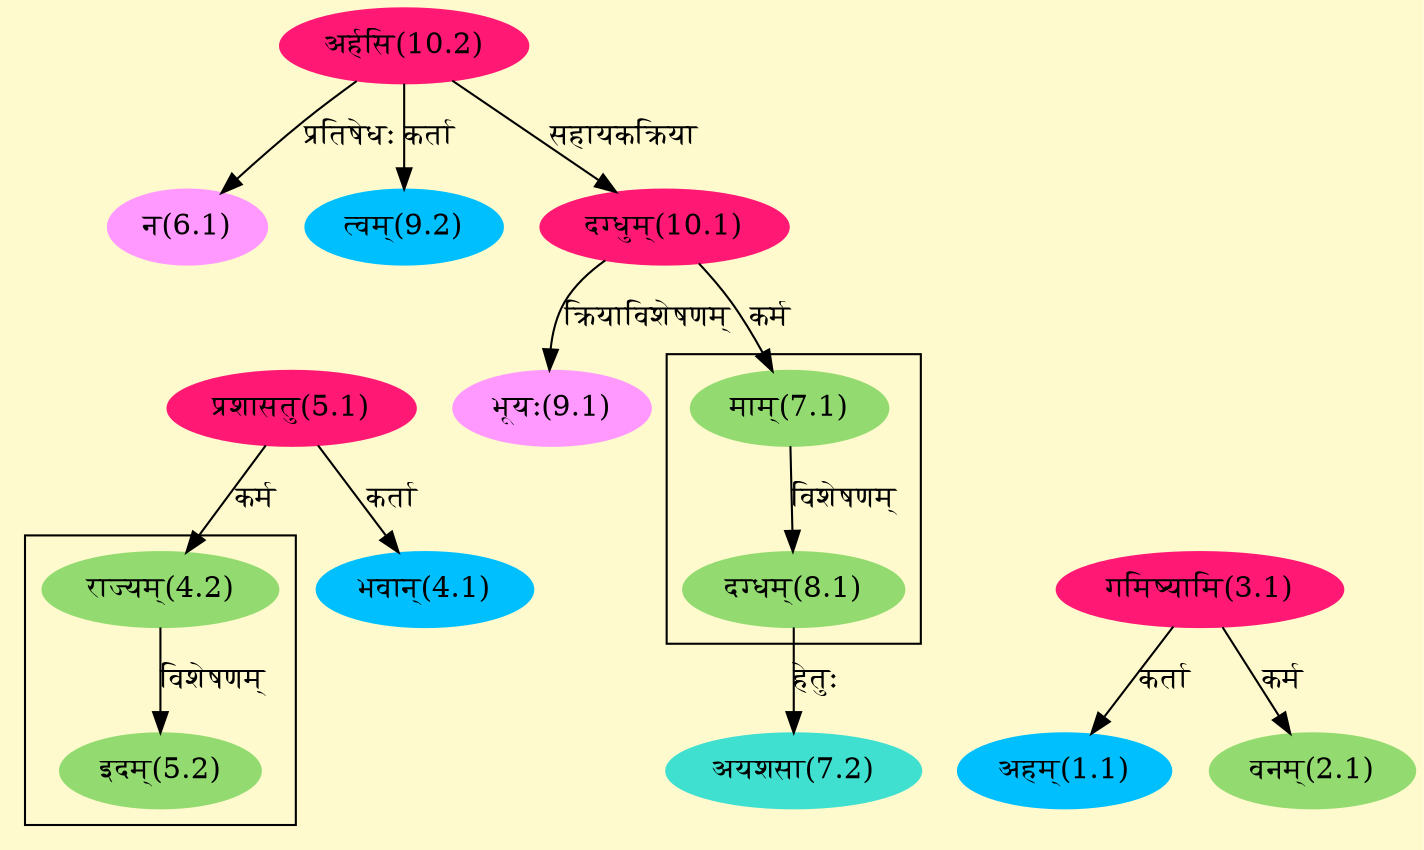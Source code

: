 digraph G{
rankdir=BT;
 compound=true;
 bgcolor="lemonchiffon1";

subgraph cluster_1{
Node5_2 [style=filled, color="#93DB70" label = "इदम्(5.2)"]
Node4_2 [style=filled, color="#93DB70" label = "राज्यम्(4.2)"]

}

subgraph cluster_2{
Node8_1 [style=filled, color="#93DB70" label = "दग्धम्(8.1)"]
Node7_1 [style=filled, color="#93DB70" label = "माम्(7.1)"]

}
Node1_1 [style=filled, color="#00BFFF" label = "अहम्(1.1)"]
Node3_1 [style=filled, color="#FF1975" label = "गमिष्यामि(3.1)"]
Node2_1 [style=filled, color="#93DB70" label = "वनम्(2.1)"]
Node [style=filled, color="" label = "()"]
Node4_1 [style=filled, color="#00BFFF" label = "भवान्(4.1)"]
Node5_1 [style=filled, color="#FF1975" label = "प्रशासतु(5.1)"]
Node4_2 [style=filled, color="#93DB70" label = "राज्यम्(4.2)"]
Node6_1 [style=filled, color="#FF99FF" label = "न(6.1)"]
Node10_2 [style=filled, color="#FF1975" label = "अर्हसि(10.2)"]
Node7_1 [style=filled, color="#93DB70" label = "माम्(7.1)"]
Node10_1 [style=filled, color="#FF1975" label = "दग्धुम्(10.1)"]
Node7_2 [style=filled, color="#40E0D0" label = "अयशसा(7.2)"]
Node8_1 [style=filled, color="#93DB70" label = "दग्धम्(8.1)"]
Node9_1 [style=filled, color="#FF99FF" label = "भूयः(9.1)"]
Node9_2 [style=filled, color="#00BFFF" label = "त्वम्(9.2)"]
/* Start of Relations section */

Node1_1 -> Node3_1 [  label="कर्ता"  dir="back" ]
Node2_1 -> Node3_1 [  label="कर्म"  dir="back" ]
Node4_1 -> Node5_1 [  label="कर्ता"  dir="back" ]
Node4_2 -> Node5_1 [  label="कर्म"  dir="back" ]
Node5_2 -> Node4_2 [  label="विशेषणम्"  dir="back" ]
Node6_1 -> Node10_2 [  label="प्रतिषेधः"  dir="back" ]
Node7_1 -> Node10_1 [  label="कर्म"  dir="back" ]
Node7_2 -> Node8_1 [  label="हेतुः"  dir="back" ]
Node8_1 -> Node7_1 [  label="विशेषणम्"  dir="back" ]
Node9_1 -> Node10_1 [  label="क्रियाविशेषणम्"  dir="back" ]
Node9_2 -> Node10_2 [  label="कर्ता"  dir="back" ]
Node10_1 -> Node10_2 [  label="सहायकक्रिया"  dir="back" ]
}
